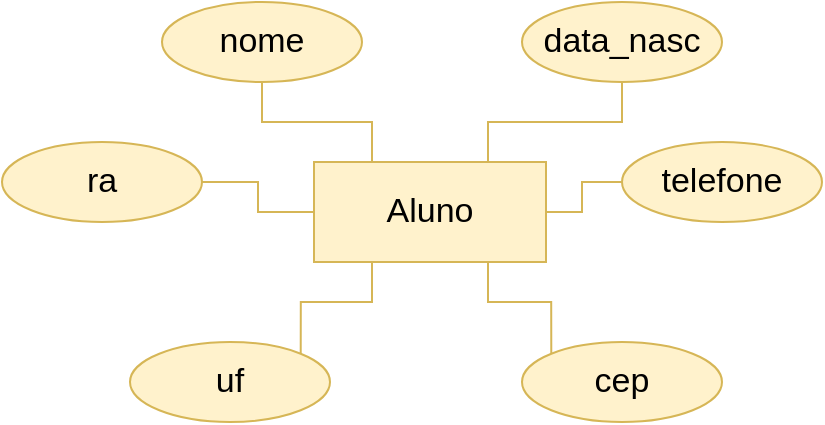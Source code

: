 <mxfile version="20.8.20" type="device"><diagram name="Página-1" id="f6i119mD5RPhn_-2Qp2m"><mxGraphModel dx="1434" dy="796" grid="1" gridSize="10" guides="1" tooltips="1" connect="1" arrows="1" fold="1" page="1" pageScale="1" pageWidth="827" pageHeight="1169" math="0" shadow="0"><root><mxCell id="0"/><mxCell id="1" parent="0"/><mxCell id="6HzXbDGiqo6wHLFR0LGt-1" value="Aluno" style="whiteSpace=wrap;html=1;align=center;fontSize=17;fillColor=#fff2cc;strokeColor=#d6b656;" vertex="1" parent="1"><mxGeometry x="356" y="190" width="116" height="50" as="geometry"/></mxCell><mxCell id="6HzXbDGiqo6wHLFR0LGt-9" style="rounded=0;orthogonalLoop=1;jettySize=auto;html=1;exitX=1;exitY=0.5;exitDx=0;exitDy=0;entryX=0;entryY=0.5;entryDx=0;entryDy=0;fontSize=17;endArrow=none;endFill=0;edgeStyle=orthogonalEdgeStyle;fillColor=#fff2cc;strokeColor=#d6b656;" edge="1" parent="1" source="6HzXbDGiqo6wHLFR0LGt-2" target="6HzXbDGiqo6wHLFR0LGt-1"><mxGeometry relative="1" as="geometry"/></mxCell><mxCell id="6HzXbDGiqo6wHLFR0LGt-2" value="ra" style="ellipse;whiteSpace=wrap;html=1;align=center;fontSize=17;fillColor=#fff2cc;strokeColor=#d6b656;" vertex="1" parent="1"><mxGeometry x="200" y="180" width="100" height="40" as="geometry"/></mxCell><mxCell id="6HzXbDGiqo6wHLFR0LGt-21" style="edgeStyle=orthogonalEdgeStyle;rounded=0;orthogonalLoop=1;jettySize=auto;html=1;exitX=0.5;exitY=1;exitDx=0;exitDy=0;entryX=0.25;entryY=0;entryDx=0;entryDy=0;fontSize=17;endArrow=none;endFill=0;fillColor=#fff2cc;strokeColor=#d6b656;" edge="1" parent="1" source="6HzXbDGiqo6wHLFR0LGt-3" target="6HzXbDGiqo6wHLFR0LGt-1"><mxGeometry relative="1" as="geometry"/></mxCell><mxCell id="6HzXbDGiqo6wHLFR0LGt-3" value="nome" style="ellipse;whiteSpace=wrap;html=1;align=center;fontSize=17;fillColor=#fff2cc;strokeColor=#d6b656;" vertex="1" parent="1"><mxGeometry x="280" y="110" width="100" height="40" as="geometry"/></mxCell><mxCell id="6HzXbDGiqo6wHLFR0LGt-20" style="edgeStyle=orthogonalEdgeStyle;rounded=0;orthogonalLoop=1;jettySize=auto;html=1;exitX=0.5;exitY=1;exitDx=0;exitDy=0;entryX=0.75;entryY=0;entryDx=0;entryDy=0;fontSize=17;endArrow=none;endFill=0;fillColor=#fff2cc;strokeColor=#d6b656;" edge="1" parent="1" source="6HzXbDGiqo6wHLFR0LGt-4" target="6HzXbDGiqo6wHLFR0LGt-1"><mxGeometry relative="1" as="geometry"/></mxCell><mxCell id="6HzXbDGiqo6wHLFR0LGt-4" value="data_nasc" style="ellipse;whiteSpace=wrap;html=1;align=center;fontSize=17;fillColor=#fff2cc;strokeColor=#d6b656;" vertex="1" parent="1"><mxGeometry x="460" y="110" width="100" height="40" as="geometry"/></mxCell><mxCell id="6HzXbDGiqo6wHLFR0LGt-19" style="edgeStyle=orthogonalEdgeStyle;rounded=0;orthogonalLoop=1;jettySize=auto;html=1;exitX=0;exitY=0.5;exitDx=0;exitDy=0;entryX=1;entryY=0.5;entryDx=0;entryDy=0;fontSize=17;endArrow=none;endFill=0;fillColor=#fff2cc;strokeColor=#d6b656;" edge="1" parent="1" source="6HzXbDGiqo6wHLFR0LGt-5" target="6HzXbDGiqo6wHLFR0LGt-1"><mxGeometry relative="1" as="geometry"/></mxCell><mxCell id="6HzXbDGiqo6wHLFR0LGt-5" value="telefone" style="ellipse;whiteSpace=wrap;html=1;align=center;fontSize=17;fillColor=#fff2cc;strokeColor=#d6b656;" vertex="1" parent="1"><mxGeometry x="510" y="180" width="100" height="40" as="geometry"/></mxCell><mxCell id="6HzXbDGiqo6wHLFR0LGt-22" style="edgeStyle=orthogonalEdgeStyle;rounded=0;orthogonalLoop=1;jettySize=auto;html=1;exitX=1;exitY=0;exitDx=0;exitDy=0;entryX=0.25;entryY=1;entryDx=0;entryDy=0;fontSize=17;endArrow=none;endFill=0;fillColor=#fff2cc;strokeColor=#d6b656;" edge="1" parent="1" source="6HzXbDGiqo6wHLFR0LGt-6" target="6HzXbDGiqo6wHLFR0LGt-1"><mxGeometry relative="1" as="geometry"/></mxCell><mxCell id="6HzXbDGiqo6wHLFR0LGt-6" value="uf" style="ellipse;whiteSpace=wrap;html=1;align=center;fontSize=17;fillColor=#fff2cc;strokeColor=#d6b656;" vertex="1" parent="1"><mxGeometry x="264" y="280" width="100" height="40" as="geometry"/></mxCell><mxCell id="6HzXbDGiqo6wHLFR0LGt-18" style="edgeStyle=orthogonalEdgeStyle;rounded=0;orthogonalLoop=1;jettySize=auto;html=1;exitX=0;exitY=0;exitDx=0;exitDy=0;entryX=0.75;entryY=1;entryDx=0;entryDy=0;fontSize=17;endArrow=none;endFill=0;fillColor=#fff2cc;strokeColor=#d6b656;" edge="1" parent="1" source="6HzXbDGiqo6wHLFR0LGt-8" target="6HzXbDGiqo6wHLFR0LGt-1"><mxGeometry relative="1" as="geometry"/></mxCell><mxCell id="6HzXbDGiqo6wHLFR0LGt-8" value="cep" style="ellipse;whiteSpace=wrap;html=1;align=center;fontSize=17;fillColor=#fff2cc;strokeColor=#d6b656;" vertex="1" parent="1"><mxGeometry x="460" y="280" width="100" height="40" as="geometry"/></mxCell></root></mxGraphModel></diagram></mxfile>